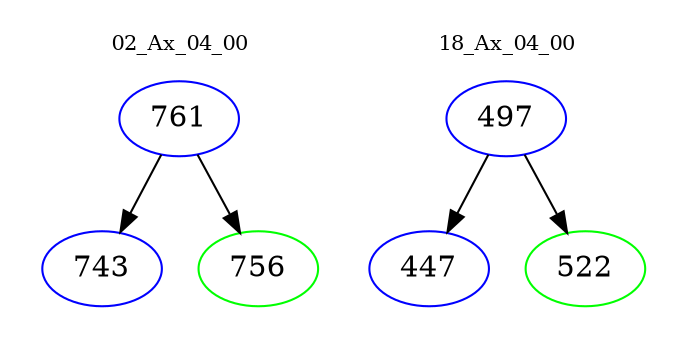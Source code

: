 digraph{
subgraph cluster_0 {
color = white
label = "02_Ax_04_00";
fontsize=10;
T0_761 [label="761", color="blue"]
T0_761 -> T0_743 [color="black"]
T0_743 [label="743", color="blue"]
T0_761 -> T0_756 [color="black"]
T0_756 [label="756", color="green"]
}
subgraph cluster_1 {
color = white
label = "18_Ax_04_00";
fontsize=10;
T1_497 [label="497", color="blue"]
T1_497 -> T1_447 [color="black"]
T1_447 [label="447", color="blue"]
T1_497 -> T1_522 [color="black"]
T1_522 [label="522", color="green"]
}
}
